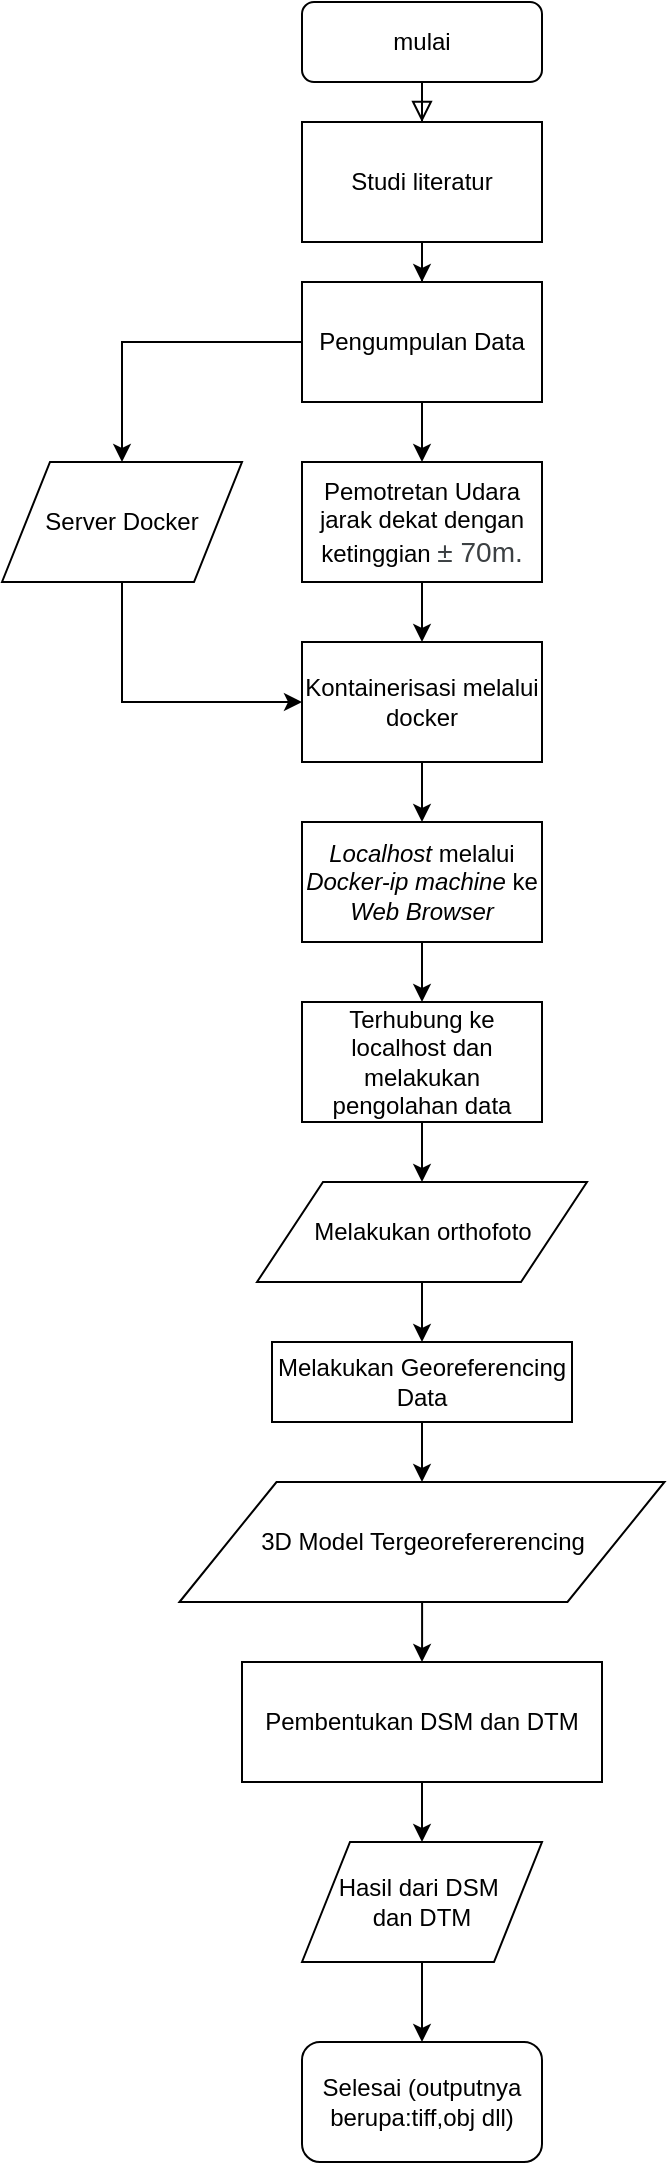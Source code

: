 <mxfile version="12.9.14" type="github">
  <diagram id="C5RBs43oDa-KdzZeNtuy" name="Page-1">
    <mxGraphModel dx="2062" dy="1159" grid="1" gridSize="10" guides="1" tooltips="1" connect="1" arrows="1" fold="1" page="1" pageScale="1" pageWidth="827" pageHeight="1169" math="0" shadow="0">
      <root>
        <mxCell id="WIyWlLk6GJQsqaUBKTNV-0" />
        <mxCell id="WIyWlLk6GJQsqaUBKTNV-1" parent="WIyWlLk6GJQsqaUBKTNV-0" />
        <mxCell id="WIyWlLk6GJQsqaUBKTNV-3" value="mulai" style="rounded=1;whiteSpace=wrap;html=1;fontSize=12;glass=0;strokeWidth=1;shadow=0;" parent="WIyWlLk6GJQsqaUBKTNV-1" vertex="1">
          <mxGeometry x="370" y="10" width="120" height="40" as="geometry" />
        </mxCell>
        <mxCell id="d1mt9CwGBti9nhYZFLhf-24" value="" style="edgeStyle=orthogonalEdgeStyle;rounded=0;orthogonalLoop=1;jettySize=auto;html=1;" parent="WIyWlLk6GJQsqaUBKTNV-1" source="d1mt9CwGBti9nhYZFLhf-1" target="d1mt9CwGBti9nhYZFLhf-9" edge="1">
          <mxGeometry relative="1" as="geometry" />
        </mxCell>
        <mxCell id="d1mt9CwGBti9nhYZFLhf-1" value="Studi literatur" style="rounded=0;whiteSpace=wrap;html=1;" parent="WIyWlLk6GJQsqaUBKTNV-1" vertex="1">
          <mxGeometry x="370" y="70" width="120" height="60" as="geometry" />
        </mxCell>
        <mxCell id="d1mt9CwGBti9nhYZFLhf-2" value="" style="rounded=0;html=1;jettySize=auto;orthogonalLoop=1;fontSize=11;endArrow=block;endFill=0;endSize=8;strokeWidth=1;shadow=0;labelBackgroundColor=none;edgeStyle=orthogonalEdgeStyle;" parent="WIyWlLk6GJQsqaUBKTNV-1" source="WIyWlLk6GJQsqaUBKTNV-3" target="d1mt9CwGBti9nhYZFLhf-1" edge="1">
          <mxGeometry relative="1" as="geometry">
            <mxPoint x="220" y="120" as="sourcePoint" />
            <mxPoint x="220" y="240" as="targetPoint" />
          </mxGeometry>
        </mxCell>
        <mxCell id="d1mt9CwGBti9nhYZFLhf-15" value="" style="edgeStyle=orthogonalEdgeStyle;rounded=0;orthogonalLoop=1;jettySize=auto;html=1;entryX=0.5;entryY=0;entryDx=0;entryDy=0;" parent="WIyWlLk6GJQsqaUBKTNV-1" source="d1mt9CwGBti9nhYZFLhf-9" target="d1mt9CwGBti9nhYZFLhf-20" edge="1">
          <mxGeometry relative="1" as="geometry">
            <mxPoint x="260" y="320" as="targetPoint" />
          </mxGeometry>
        </mxCell>
        <mxCell id="d1mt9CwGBti9nhYZFLhf-17" value="" style="edgeStyle=orthogonalEdgeStyle;rounded=0;orthogonalLoop=1;jettySize=auto;html=1;" parent="WIyWlLk6GJQsqaUBKTNV-1" source="d1mt9CwGBti9nhYZFLhf-9" target="d1mt9CwGBti9nhYZFLhf-16" edge="1">
          <mxGeometry relative="1" as="geometry" />
        </mxCell>
        <mxCell id="d1mt9CwGBti9nhYZFLhf-9" value="Pengumpulan Data" style="rounded=0;whiteSpace=wrap;html=1;" parent="WIyWlLk6GJQsqaUBKTNV-1" vertex="1">
          <mxGeometry x="370" y="150" width="120" height="60" as="geometry" />
        </mxCell>
        <mxCell id="d1mt9CwGBti9nhYZFLhf-26" value="" style="edgeStyle=orthogonalEdgeStyle;rounded=0;orthogonalLoop=1;jettySize=auto;html=1;" parent="WIyWlLk6GJQsqaUBKTNV-1" source="d1mt9CwGBti9nhYZFLhf-16" target="d1mt9CwGBti9nhYZFLhf-25" edge="1">
          <mxGeometry relative="1" as="geometry" />
        </mxCell>
        <mxCell id="d1mt9CwGBti9nhYZFLhf-16" value="Pemotretan Udara jarak dekat dengan&lt;br&gt;ketinggian&amp;nbsp;&lt;span style=&quot;color: rgb(60 , 64 , 67) ; font-family: &amp;#34;arial&amp;#34; , sans-serif ; font-size: 14px ; text-align: left ; background-color: rgb(255 , 255 , 255)&quot;&gt;± 70m.&lt;/span&gt;" style="rounded=0;whiteSpace=wrap;html=1;" parent="WIyWlLk6GJQsqaUBKTNV-1" vertex="1">
          <mxGeometry x="370" y="240" width="120" height="60" as="geometry" />
        </mxCell>
        <mxCell id="d1mt9CwGBti9nhYZFLhf-39" value="" style="edgeStyle=orthogonalEdgeStyle;rounded=0;orthogonalLoop=1;jettySize=auto;html=1;" parent="WIyWlLk6GJQsqaUBKTNV-1" source="d1mt9CwGBti9nhYZFLhf-25" target="d1mt9CwGBti9nhYZFLhf-38" edge="1">
          <mxGeometry relative="1" as="geometry" />
        </mxCell>
        <mxCell id="d1mt9CwGBti9nhYZFLhf-25" value="Kontainerisasi melalui docker" style="rounded=0;whiteSpace=wrap;html=1;" parent="WIyWlLk6GJQsqaUBKTNV-1" vertex="1">
          <mxGeometry x="370" y="330" width="120" height="60" as="geometry" />
        </mxCell>
        <mxCell id="d1mt9CwGBti9nhYZFLhf-41" value="" style="edgeStyle=orthogonalEdgeStyle;rounded=0;orthogonalLoop=1;jettySize=auto;html=1;" parent="WIyWlLk6GJQsqaUBKTNV-1" source="d1mt9CwGBti9nhYZFLhf-38" target="d1mt9CwGBti9nhYZFLhf-40" edge="1">
          <mxGeometry relative="1" as="geometry" />
        </mxCell>
        <mxCell id="d1mt9CwGBti9nhYZFLhf-38" value="&lt;i&gt;Localhost&lt;/i&gt; melalui &lt;i&gt;Docker-ip machine&lt;/i&gt; ke &lt;i&gt;Web Browser&lt;/i&gt;" style="rounded=0;whiteSpace=wrap;html=1;" parent="WIyWlLk6GJQsqaUBKTNV-1" vertex="1">
          <mxGeometry x="370" y="420" width="120" height="60" as="geometry" />
        </mxCell>
        <mxCell id="d1mt9CwGBti9nhYZFLhf-43" value="" style="edgeStyle=orthogonalEdgeStyle;rounded=0;orthogonalLoop=1;jettySize=auto;html=1;" parent="WIyWlLk6GJQsqaUBKTNV-1" source="d1mt9CwGBti9nhYZFLhf-40" edge="1">
          <mxGeometry relative="1" as="geometry">
            <mxPoint x="430" y="600" as="targetPoint" />
          </mxGeometry>
        </mxCell>
        <mxCell id="d1mt9CwGBti9nhYZFLhf-40" value="Terhubung ke localhost dan melakukan pengolahan data" style="rounded=0;whiteSpace=wrap;html=1;" parent="WIyWlLk6GJQsqaUBKTNV-1" vertex="1">
          <mxGeometry x="370" y="510" width="120" height="60" as="geometry" />
        </mxCell>
        <mxCell id="d1mt9CwGBti9nhYZFLhf-37" value="" style="edgeStyle=orthogonalEdgeStyle;rounded=0;orthogonalLoop=1;jettySize=auto;html=1;entryX=0;entryY=0.5;entryDx=0;entryDy=0;" parent="WIyWlLk6GJQsqaUBKTNV-1" source="d1mt9CwGBti9nhYZFLhf-20" target="d1mt9CwGBti9nhYZFLhf-25" edge="1">
          <mxGeometry relative="1" as="geometry">
            <mxPoint x="300" y="370" as="targetPoint" />
            <Array as="points">
              <mxPoint x="280" y="360" />
            </Array>
          </mxGeometry>
        </mxCell>
        <mxCell id="d1mt9CwGBti9nhYZFLhf-20" value="Server Docker" style="shape=parallelogram;perimeter=parallelogramPerimeter;whiteSpace=wrap;html=1;" parent="WIyWlLk6GJQsqaUBKTNV-1" vertex="1">
          <mxGeometry x="220" y="240" width="120" height="60" as="geometry" />
        </mxCell>
        <mxCell id="d1mt9CwGBti9nhYZFLhf-46" value="" style="edgeStyle=orthogonalEdgeStyle;rounded=0;orthogonalLoop=1;jettySize=auto;html=1;" parent="WIyWlLk6GJQsqaUBKTNV-1" source="d1mt9CwGBti9nhYZFLhf-44" edge="1">
          <mxGeometry relative="1" as="geometry">
            <mxPoint x="430" y="680" as="targetPoint" />
          </mxGeometry>
        </mxCell>
        <mxCell id="d1mt9CwGBti9nhYZFLhf-44" value="&lt;span style=&quot;white-space: normal&quot;&gt;Melakukan orthofoto&lt;br&gt;&lt;/span&gt;" style="shape=parallelogram;perimeter=parallelogramPerimeter;whiteSpace=wrap;html=1;" parent="WIyWlLk6GJQsqaUBKTNV-1" vertex="1">
          <mxGeometry x="347.5" y="600" width="165" height="50" as="geometry" />
        </mxCell>
        <mxCell id="d1mt9CwGBti9nhYZFLhf-51" value="" style="edgeStyle=orthogonalEdgeStyle;rounded=0;orthogonalLoop=1;jettySize=auto;html=1;" parent="WIyWlLk6GJQsqaUBKTNV-1" source="d1mt9CwGBti9nhYZFLhf-47" edge="1">
          <mxGeometry relative="1" as="geometry">
            <mxPoint x="430" y="750" as="targetPoint" />
          </mxGeometry>
        </mxCell>
        <mxCell id="d1mt9CwGBti9nhYZFLhf-47" value="Melakukan Georeferencing Data" style="rounded=0;whiteSpace=wrap;html=1;" parent="WIyWlLk6GJQsqaUBKTNV-1" vertex="1">
          <mxGeometry x="355" y="680" width="150" height="40" as="geometry" />
        </mxCell>
        <mxCell id="d1mt9CwGBti9nhYZFLhf-59" value="" style="edgeStyle=orthogonalEdgeStyle;rounded=0;orthogonalLoop=1;jettySize=auto;html=1;" parent="WIyWlLk6GJQsqaUBKTNV-1" source="d1mt9CwGBti9nhYZFLhf-54" edge="1">
          <mxGeometry relative="1" as="geometry">
            <mxPoint x="430" y="840" as="targetPoint" />
          </mxGeometry>
        </mxCell>
        <mxCell id="d1mt9CwGBti9nhYZFLhf-54" value="3D Model Tergeorefererencing" style="shape=parallelogram;perimeter=parallelogramPerimeter;whiteSpace=wrap;html=1;" parent="WIyWlLk6GJQsqaUBKTNV-1" vertex="1">
          <mxGeometry x="308.75" y="750" width="242.5" height="60" as="geometry" />
        </mxCell>
        <mxCell id="d1mt9CwGBti9nhYZFLhf-62" value="" style="edgeStyle=orthogonalEdgeStyle;rounded=0;orthogonalLoop=1;jettySize=auto;html=1;" parent="WIyWlLk6GJQsqaUBKTNV-1" source="d1mt9CwGBti9nhYZFLhf-60" edge="1">
          <mxGeometry relative="1" as="geometry">
            <mxPoint x="430" y="930" as="targetPoint" />
          </mxGeometry>
        </mxCell>
        <mxCell id="d1mt9CwGBti9nhYZFLhf-60" value="Pembentukan DSM dan DTM" style="rounded=0;whiteSpace=wrap;html=1;" parent="WIyWlLk6GJQsqaUBKTNV-1" vertex="1">
          <mxGeometry x="340" y="840" width="180" height="60" as="geometry" />
        </mxCell>
        <mxCell id="d1mt9CwGBti9nhYZFLhf-65" value="" style="edgeStyle=orthogonalEdgeStyle;rounded=0;orthogonalLoop=1;jettySize=auto;html=1;" parent="WIyWlLk6GJQsqaUBKTNV-1" source="d1mt9CwGBti9nhYZFLhf-63" edge="1">
          <mxGeometry relative="1" as="geometry">
            <mxPoint x="430" y="1030" as="targetPoint" />
          </mxGeometry>
        </mxCell>
        <mxCell id="d1mt9CwGBti9nhYZFLhf-63" value="Hasil dari DSM&amp;nbsp;&lt;br&gt;dan DTM" style="shape=parallelogram;perimeter=parallelogramPerimeter;whiteSpace=wrap;html=1;" parent="WIyWlLk6GJQsqaUBKTNV-1" vertex="1">
          <mxGeometry x="370" y="930" width="120" height="60" as="geometry" />
        </mxCell>
        <mxCell id="d1mt9CwGBti9nhYZFLhf-66" value="Selesai (outputnya berupa:tiff,obj dll)" style="rounded=1;whiteSpace=wrap;html=1;" parent="WIyWlLk6GJQsqaUBKTNV-1" vertex="1">
          <mxGeometry x="370" y="1030" width="120" height="60" as="geometry" />
        </mxCell>
      </root>
    </mxGraphModel>
  </diagram>
</mxfile>
